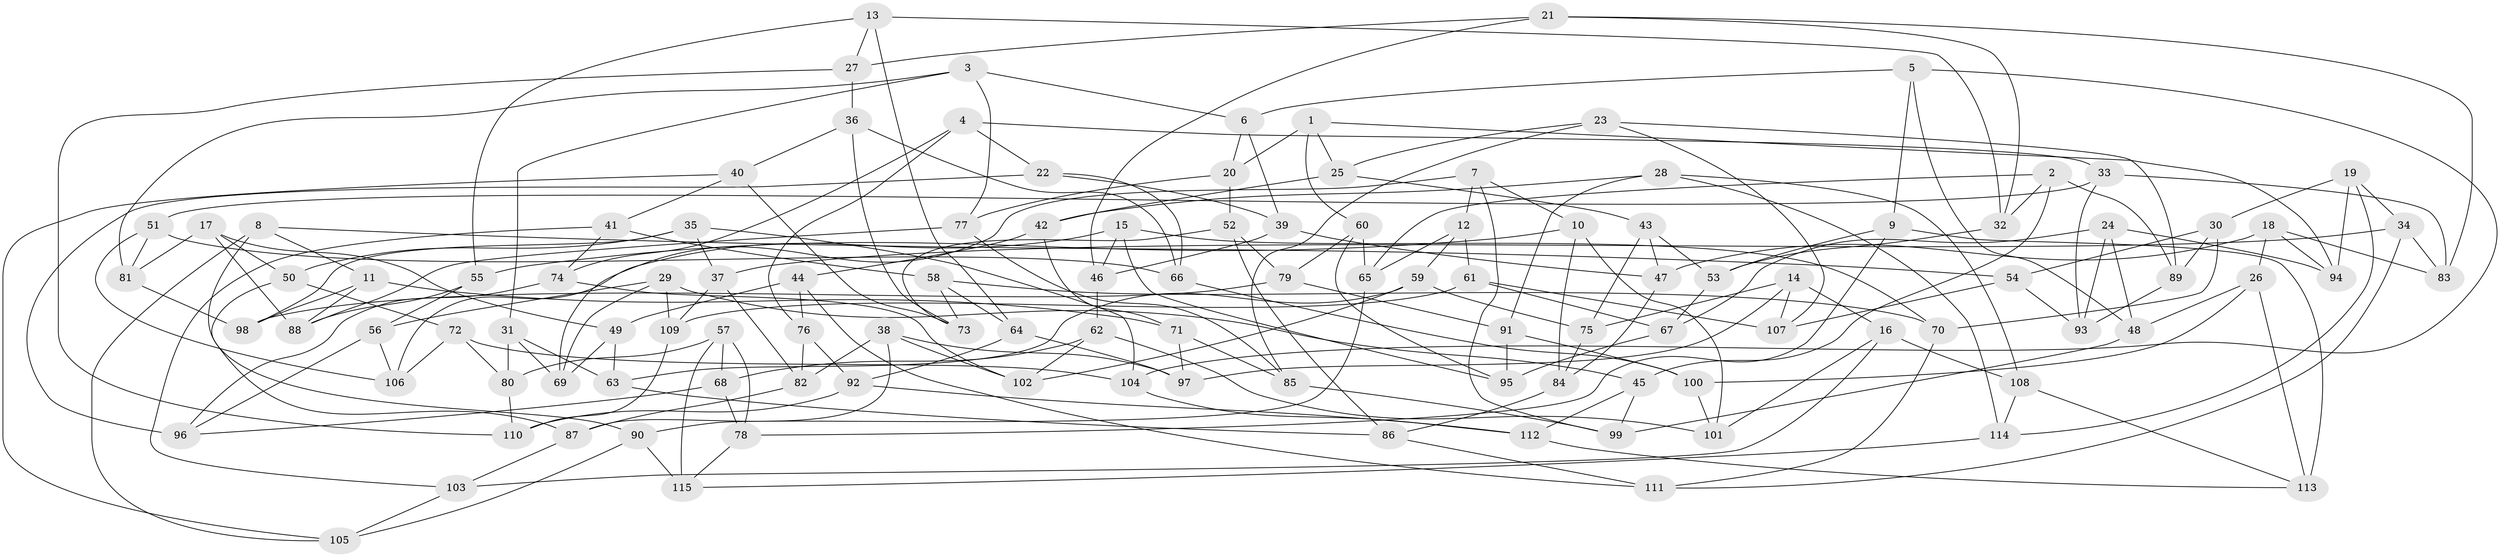 // Generated by graph-tools (version 1.1) at 2025/11/02/27/25 16:11:45]
// undirected, 115 vertices, 230 edges
graph export_dot {
graph [start="1"]
  node [color=gray90,style=filled];
  1;
  2;
  3;
  4;
  5;
  6;
  7;
  8;
  9;
  10;
  11;
  12;
  13;
  14;
  15;
  16;
  17;
  18;
  19;
  20;
  21;
  22;
  23;
  24;
  25;
  26;
  27;
  28;
  29;
  30;
  31;
  32;
  33;
  34;
  35;
  36;
  37;
  38;
  39;
  40;
  41;
  42;
  43;
  44;
  45;
  46;
  47;
  48;
  49;
  50;
  51;
  52;
  53;
  54;
  55;
  56;
  57;
  58;
  59;
  60;
  61;
  62;
  63;
  64;
  65;
  66;
  67;
  68;
  69;
  70;
  71;
  72;
  73;
  74;
  75;
  76;
  77;
  78;
  79;
  80;
  81;
  82;
  83;
  84;
  85;
  86;
  87;
  88;
  89;
  90;
  91;
  92;
  93;
  94;
  95;
  96;
  97;
  98;
  99;
  100;
  101;
  102;
  103;
  104;
  105;
  106;
  107;
  108;
  109;
  110;
  111;
  112;
  113;
  114;
  115;
  1 -- 60;
  1 -- 25;
  1 -- 94;
  1 -- 20;
  2 -- 45;
  2 -- 65;
  2 -- 89;
  2 -- 32;
  3 -- 31;
  3 -- 77;
  3 -- 81;
  3 -- 6;
  4 -- 22;
  4 -- 33;
  4 -- 74;
  4 -- 76;
  5 -- 9;
  5 -- 104;
  5 -- 48;
  5 -- 6;
  6 -- 39;
  6 -- 20;
  7 -- 69;
  7 -- 99;
  7 -- 10;
  7 -- 12;
  8 -- 90;
  8 -- 11;
  8 -- 54;
  8 -- 105;
  9 -- 78;
  9 -- 53;
  9 -- 113;
  10 -- 101;
  10 -- 84;
  10 -- 55;
  11 -- 71;
  11 -- 98;
  11 -- 88;
  12 -- 65;
  12 -- 59;
  12 -- 61;
  13 -- 64;
  13 -- 32;
  13 -- 55;
  13 -- 27;
  14 -- 75;
  14 -- 107;
  14 -- 97;
  14 -- 16;
  15 -- 106;
  15 -- 95;
  15 -- 70;
  15 -- 46;
  16 -- 103;
  16 -- 101;
  16 -- 108;
  17 -- 88;
  17 -- 50;
  17 -- 81;
  17 -- 49;
  18 -- 83;
  18 -- 94;
  18 -- 47;
  18 -- 26;
  19 -- 30;
  19 -- 114;
  19 -- 94;
  19 -- 34;
  20 -- 52;
  20 -- 77;
  21 -- 83;
  21 -- 46;
  21 -- 27;
  21 -- 32;
  22 -- 96;
  22 -- 39;
  22 -- 66;
  23 -- 89;
  23 -- 25;
  23 -- 85;
  23 -- 107;
  24 -- 48;
  24 -- 94;
  24 -- 93;
  24 -- 67;
  25 -- 42;
  25 -- 43;
  26 -- 100;
  26 -- 48;
  26 -- 113;
  27 -- 110;
  27 -- 36;
  28 -- 114;
  28 -- 91;
  28 -- 108;
  28 -- 42;
  29 -- 109;
  29 -- 69;
  29 -- 45;
  29 -- 56;
  30 -- 54;
  30 -- 89;
  30 -- 70;
  31 -- 69;
  31 -- 80;
  31 -- 63;
  32 -- 53;
  33 -- 93;
  33 -- 83;
  33 -- 51;
  34 -- 37;
  34 -- 111;
  34 -- 83;
  35 -- 50;
  35 -- 98;
  35 -- 37;
  35 -- 104;
  36 -- 40;
  36 -- 73;
  36 -- 66;
  37 -- 109;
  37 -- 82;
  38 -- 87;
  38 -- 82;
  38 -- 97;
  38 -- 102;
  39 -- 47;
  39 -- 46;
  40 -- 41;
  40 -- 73;
  40 -- 105;
  41 -- 74;
  41 -- 58;
  41 -- 103;
  42 -- 44;
  42 -- 71;
  43 -- 53;
  43 -- 47;
  43 -- 75;
  44 -- 49;
  44 -- 76;
  44 -- 111;
  45 -- 112;
  45 -- 99;
  46 -- 62;
  47 -- 84;
  48 -- 99;
  49 -- 63;
  49 -- 69;
  50 -- 87;
  50 -- 72;
  51 -- 81;
  51 -- 106;
  51 -- 66;
  52 -- 79;
  52 -- 73;
  52 -- 86;
  53 -- 67;
  54 -- 107;
  54 -- 93;
  55 -- 88;
  55 -- 56;
  56 -- 106;
  56 -- 96;
  57 -- 80;
  57 -- 78;
  57 -- 68;
  57 -- 115;
  58 -- 70;
  58 -- 64;
  58 -- 73;
  59 -- 75;
  59 -- 102;
  59 -- 63;
  60 -- 65;
  60 -- 95;
  60 -- 79;
  61 -- 67;
  61 -- 107;
  61 -- 109;
  62 -- 101;
  62 -- 102;
  62 -- 68;
  63 -- 86;
  64 -- 92;
  64 -- 97;
  65 -- 90;
  66 -- 100;
  67 -- 95;
  68 -- 96;
  68 -- 78;
  70 -- 111;
  71 -- 97;
  71 -- 85;
  72 -- 80;
  72 -- 104;
  72 -- 106;
  74 -- 96;
  74 -- 102;
  75 -- 84;
  76 -- 92;
  76 -- 82;
  77 -- 85;
  77 -- 88;
  78 -- 115;
  79 -- 91;
  79 -- 98;
  80 -- 110;
  81 -- 98;
  82 -- 87;
  84 -- 86;
  85 -- 99;
  86 -- 111;
  87 -- 103;
  89 -- 93;
  90 -- 105;
  90 -- 115;
  91 -- 95;
  91 -- 100;
  92 -- 112;
  92 -- 110;
  100 -- 101;
  103 -- 105;
  104 -- 112;
  108 -- 114;
  108 -- 113;
  109 -- 110;
  112 -- 113;
  114 -- 115;
}
